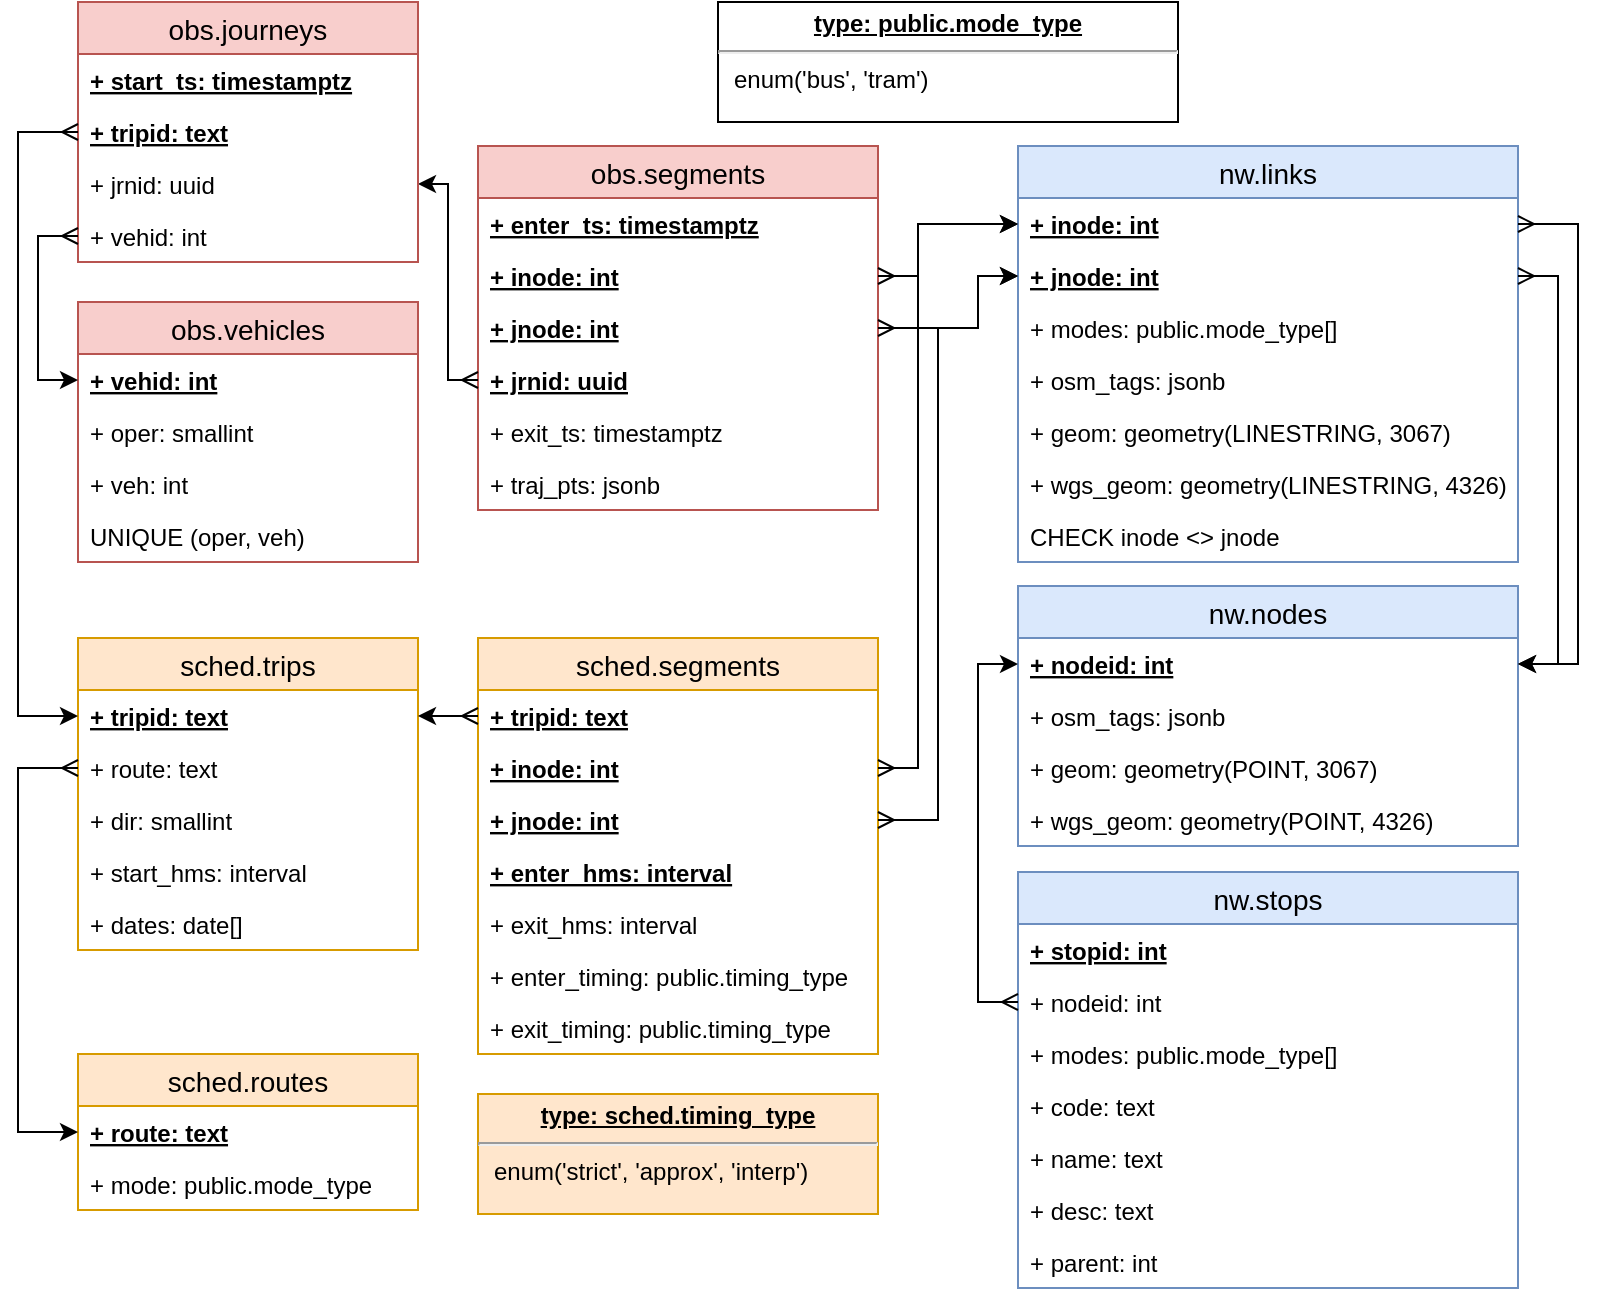 <mxfile version="12.4.2" type="device" pages="3"><diagram id="Lr9r8eCFQ1AZcoSbrr0U" name="production"><mxGraphModel dx="1422" dy="819" grid="1" gridSize="10" guides="1" tooltips="1" connect="1" arrows="1" fold="1" page="1" pageScale="1" pageWidth="850" pageHeight="1100" math="0" shadow="0"><root><mxCell id="0"/><mxCell id="1" parent="0"/><mxCell id="iLznBYePVcb4sOgwZ8jT-13" value="obs.segments" style="swimlane;fontStyle=0;childLayout=stackLayout;horizontal=1;startSize=26;fillColor=#f8cecc;horizontalStack=0;resizeParent=1;resizeParentMax=0;resizeLast=0;collapsible=1;marginBottom=0;swimlaneFillColor=#ffffff;align=center;fontSize=14;strokeColor=#b85450;" parent="1" vertex="1"><mxGeometry x="1000" y="294" width="200" height="182" as="geometry"><mxRectangle x="510" y="166" width="100" height="26" as="alternateBounds"/></mxGeometry></mxCell><mxCell id="iLznBYePVcb4sOgwZ8jT-15" value="+ enter_ts: timestamptz" style="text;strokeColor=none;fillColor=none;spacingLeft=4;spacingRight=4;overflow=hidden;rotatable=0;points=[[0,0.5],[1,0.5]];portConstraint=eastwest;fontSize=12;fontStyle=5" parent="iLznBYePVcb4sOgwZ8jT-13" vertex="1"><mxGeometry y="26" width="200" height="26" as="geometry"/></mxCell><mxCell id="iLznBYePVcb4sOgwZ8jT-19" value="+ inode: int" style="text;strokeColor=none;fillColor=none;spacingLeft=4;spacingRight=4;overflow=hidden;rotatable=0;points=[[0,0.5],[1,0.5]];portConstraint=eastwest;fontSize=12;fontStyle=5" parent="iLznBYePVcb4sOgwZ8jT-13" vertex="1"><mxGeometry y="52" width="200" height="26" as="geometry"/></mxCell><mxCell id="iLznBYePVcb4sOgwZ8jT-20" value="+ jnode: int" style="text;strokeColor=none;fillColor=none;spacingLeft=4;spacingRight=4;overflow=hidden;rotatable=0;points=[[0,0.5],[1,0.5]];portConstraint=eastwest;fontSize=12;fontStyle=5" parent="iLznBYePVcb4sOgwZ8jT-13" vertex="1"><mxGeometry y="78" width="200" height="26" as="geometry"/></mxCell><mxCell id="iLznBYePVcb4sOgwZ8jT-14" value="+ jrnid: uuid" style="text;strokeColor=none;fillColor=none;spacingLeft=4;spacingRight=4;overflow=hidden;rotatable=0;points=[[0,0.5],[1,0.5]];portConstraint=eastwest;fontSize=12;fontStyle=5" parent="iLznBYePVcb4sOgwZ8jT-13" vertex="1"><mxGeometry y="104" width="200" height="26" as="geometry"/></mxCell><mxCell id="iLznBYePVcb4sOgwZ8jT-21" value="+ exit_ts: timestamptz" style="text;strokeColor=none;fillColor=none;spacingLeft=4;spacingRight=4;overflow=hidden;rotatable=0;points=[[0,0.5],[1,0.5]];portConstraint=eastwest;fontSize=12;" parent="iLznBYePVcb4sOgwZ8jT-13" vertex="1"><mxGeometry y="130" width="200" height="26" as="geometry"/></mxCell><mxCell id="iLznBYePVcb4sOgwZ8jT-16" value="+ traj_pts: jsonb" style="text;strokeColor=none;fillColor=none;spacingLeft=4;spacingRight=4;overflow=hidden;rotatable=0;points=[[0,0.5],[1,0.5]];portConstraint=eastwest;fontSize=12;" parent="iLznBYePVcb4sOgwZ8jT-13" vertex="1"><mxGeometry y="156" width="200" height="26" as="geometry"/></mxCell><mxCell id="iLznBYePVcb4sOgwZ8jT-31" value="nw.links" style="swimlane;fontStyle=0;childLayout=stackLayout;horizontal=1;startSize=26;fillColor=#dae8fc;horizontalStack=0;resizeParent=1;resizeParentMax=0;resizeLast=0;collapsible=1;marginBottom=0;swimlaneFillColor=#ffffff;align=center;fontSize=14;strokeColor=#6c8ebf;" parent="1" vertex="1"><mxGeometry x="1270" y="294" width="250" height="208" as="geometry"><mxRectangle x="510" y="166" width="100" height="26" as="alternateBounds"/></mxGeometry></mxCell><mxCell id="iLznBYePVcb4sOgwZ8jT-32" value="+ inode: int" style="text;strokeColor=none;fillColor=none;spacingLeft=4;spacingRight=4;overflow=hidden;rotatable=0;points=[[0,0.5],[1,0.5]];portConstraint=eastwest;fontSize=12;fontStyle=5" parent="iLznBYePVcb4sOgwZ8jT-31" vertex="1"><mxGeometry y="26" width="250" height="26" as="geometry"/></mxCell><mxCell id="iLznBYePVcb4sOgwZ8jT-37" value="+ jnode: int" style="text;strokeColor=none;fillColor=none;spacingLeft=4;spacingRight=4;overflow=hidden;rotatable=0;points=[[0,0.5],[1,0.5]];portConstraint=eastwest;fontSize=12;fontStyle=5" parent="iLznBYePVcb4sOgwZ8jT-31" vertex="1"><mxGeometry y="52" width="250" height="26" as="geometry"/></mxCell><mxCell id="iLznBYePVcb4sOgwZ8jT-33" value="+ modes: public.mode_type[]" style="text;strokeColor=none;fillColor=none;spacingLeft=4;spacingRight=4;overflow=hidden;rotatable=0;points=[[0,0.5],[1,0.5]];portConstraint=eastwest;fontSize=12;" parent="iLznBYePVcb4sOgwZ8jT-31" vertex="1"><mxGeometry y="78" width="250" height="26" as="geometry"/></mxCell><mxCell id="hA_Wvg17P_zb_tnONLXA-1" value="+ osm_tags: jsonb" style="text;strokeColor=none;fillColor=none;spacingLeft=4;spacingRight=4;overflow=hidden;rotatable=0;points=[[0,0.5],[1,0.5]];portConstraint=eastwest;fontSize=12;" parent="iLznBYePVcb4sOgwZ8jT-31" vertex="1"><mxGeometry y="104" width="250" height="26" as="geometry"/></mxCell><mxCell id="iLznBYePVcb4sOgwZ8jT-34" value="+ geom: geometry(LINESTRING, 3067)" style="text;strokeColor=none;fillColor=none;spacingLeft=4;spacingRight=4;overflow=hidden;rotatable=0;points=[[0,0.5],[1,0.5]];portConstraint=eastwest;fontSize=12;" parent="iLznBYePVcb4sOgwZ8jT-31" vertex="1"><mxGeometry y="130" width="250" height="26" as="geometry"/></mxCell><mxCell id="M9EAN7rNcR8XH-zaPcUC-1" value="+ wgs_geom: geometry(LINESTRING, 4326)" style="text;strokeColor=none;fillColor=none;spacingLeft=4;spacingRight=4;overflow=hidden;rotatable=0;points=[[0,0.5],[1,0.5]];portConstraint=eastwest;fontSize=12;" vertex="1" parent="iLznBYePVcb4sOgwZ8jT-31"><mxGeometry y="156" width="250" height="26" as="geometry"/></mxCell><mxCell id="iLznBYePVcb4sOgwZ8jT-64" value="CHECK inode &lt;&gt; jnode" style="text;strokeColor=none;fillColor=none;spacingLeft=4;spacingRight=4;overflow=hidden;rotatable=0;points=[[0,0.5],[1,0.5]];portConstraint=eastwest;fontSize=12;" parent="iLznBYePVcb4sOgwZ8jT-31" vertex="1"><mxGeometry y="182" width="250" height="26" as="geometry"/></mxCell><mxCell id="iLznBYePVcb4sOgwZ8jT-46" value="&lt;p style=&quot;margin: 0px ; margin-top: 4px ; text-align: center ; text-decoration: underline&quot;&gt;&lt;b&gt;type: public.mode_type&lt;/b&gt;&lt;/p&gt;&lt;hr&gt;&lt;p style=&quot;margin: 0px ; margin-left: 8px&quot;&gt;enum(&lt;span class=&quot;pl-s&quot;&gt;&lt;span class=&quot;pl-pds&quot;&gt;'&lt;/span&gt;bus&lt;span class=&quot;pl-pds&quot;&gt;'&lt;/span&gt;&lt;/span&gt;, &lt;span class=&quot;pl-s&quot;&gt;&lt;span class=&quot;pl-pds&quot;&gt;'&lt;/span&gt;tram&lt;span class=&quot;pl-pds&quot;&gt;'&lt;/span&gt;&lt;/span&gt;)&lt;/p&gt;" style="verticalAlign=top;align=left;overflow=fill;fontSize=12;fontFamily=Helvetica;html=1;" parent="1" vertex="1"><mxGeometry x="1120" y="222" width="230" height="60" as="geometry"/></mxCell><mxCell id="iLznBYePVcb4sOgwZ8jT-53" value="nw.nodes" style="swimlane;fontStyle=0;childLayout=stackLayout;horizontal=1;startSize=26;fillColor=#dae8fc;horizontalStack=0;resizeParent=1;resizeParentMax=0;resizeLast=0;collapsible=1;marginBottom=0;swimlaneFillColor=#ffffff;align=center;fontSize=14;strokeColor=#6c8ebf;" parent="1" vertex="1"><mxGeometry x="1270" y="514" width="250" height="130" as="geometry"><mxRectangle x="510" y="166" width="100" height="26" as="alternateBounds"/></mxGeometry></mxCell><mxCell id="iLznBYePVcb4sOgwZ8jT-54" value="+ nodeid: int" style="text;strokeColor=none;fillColor=none;spacingLeft=4;spacingRight=4;overflow=hidden;rotatable=0;points=[[0,0.5],[1,0.5]];portConstraint=eastwest;fontSize=12;fontStyle=5" parent="iLznBYePVcb4sOgwZ8jT-53" vertex="1"><mxGeometry y="26" width="250" height="26" as="geometry"/></mxCell><mxCell id="hA_Wvg17P_zb_tnONLXA-2" value="+ osm_tags: jsonb" style="text;strokeColor=none;fillColor=none;spacingLeft=4;spacingRight=4;overflow=hidden;rotatable=0;points=[[0,0.5],[1,0.5]];portConstraint=eastwest;fontSize=12;" parent="iLznBYePVcb4sOgwZ8jT-53" vertex="1"><mxGeometry y="52" width="250" height="26" as="geometry"/></mxCell><mxCell id="iLznBYePVcb4sOgwZ8jT-57" value="+ geom: geometry(POINT, 3067)" style="text;strokeColor=none;fillColor=none;spacingLeft=4;spacingRight=4;overflow=hidden;rotatable=0;points=[[0,0.5],[1,0.5]];portConstraint=eastwest;fontSize=12;" parent="iLznBYePVcb4sOgwZ8jT-53" vertex="1"><mxGeometry y="78" width="250" height="26" as="geometry"/></mxCell><mxCell id="M9EAN7rNcR8XH-zaPcUC-2" value="+ wgs_geom: geometry(POINT, 4326)" style="text;strokeColor=none;fillColor=none;spacingLeft=4;spacingRight=4;overflow=hidden;rotatable=0;points=[[0,0.5],[1,0.5]];portConstraint=eastwest;fontSize=12;" vertex="1" parent="iLznBYePVcb4sOgwZ8jT-53"><mxGeometry y="104" width="250" height="26" as="geometry"/></mxCell><mxCell id="iLznBYePVcb4sOgwZ8jT-65" value="nw.stops" style="swimlane;fontStyle=0;childLayout=stackLayout;horizontal=1;startSize=26;fillColor=#dae8fc;horizontalStack=0;resizeParent=1;resizeParentMax=0;resizeLast=0;collapsible=1;marginBottom=0;swimlaneFillColor=#ffffff;align=center;fontSize=14;strokeColor=#6c8ebf;" parent="1" vertex="1"><mxGeometry x="1270" y="657" width="250" height="208" as="geometry"><mxRectangle x="510" y="166" width="100" height="26" as="alternateBounds"/></mxGeometry></mxCell><mxCell id="iLznBYePVcb4sOgwZ8jT-66" value="+ stopid: int" style="text;strokeColor=none;fillColor=none;spacingLeft=4;spacingRight=4;overflow=hidden;rotatable=0;points=[[0,0.5],[1,0.5]];portConstraint=eastwest;fontSize=12;fontStyle=5" parent="iLznBYePVcb4sOgwZ8jT-65" vertex="1"><mxGeometry y="26" width="250" height="26" as="geometry"/></mxCell><mxCell id="iLznBYePVcb4sOgwZ8jT-69" value="+ nodeid: int" style="text;strokeColor=none;fillColor=none;spacingLeft=4;spacingRight=4;overflow=hidden;rotatable=0;points=[[0,0.5],[1,0.5]];portConstraint=eastwest;fontSize=12;" parent="iLznBYePVcb4sOgwZ8jT-65" vertex="1"><mxGeometry y="52" width="250" height="26" as="geometry"/></mxCell><mxCell id="PLzjm48DwRPF2xar_FoJ-3" value="+ modes: public.mode_type[]" style="text;strokeColor=none;fillColor=none;spacingLeft=4;spacingRight=4;overflow=hidden;rotatable=0;points=[[0,0.5],[1,0.5]];portConstraint=eastwest;fontSize=12;" parent="iLznBYePVcb4sOgwZ8jT-65" vertex="1"><mxGeometry y="78" width="250" height="26" as="geometry"/></mxCell><mxCell id="iLznBYePVcb4sOgwZ8jT-70" value="+ code: text" style="text;strokeColor=none;fillColor=none;spacingLeft=4;spacingRight=4;overflow=hidden;rotatable=0;points=[[0,0.5],[1,0.5]];portConstraint=eastwest;fontSize=12;" parent="iLznBYePVcb4sOgwZ8jT-65" vertex="1"><mxGeometry y="104" width="250" height="26" as="geometry"/></mxCell><mxCell id="iLznBYePVcb4sOgwZ8jT-71" value="+ name: text" style="text;strokeColor=none;fillColor=none;spacingLeft=4;spacingRight=4;overflow=hidden;rotatable=0;points=[[0,0.5],[1,0.5]];portConstraint=eastwest;fontSize=12;" parent="iLznBYePVcb4sOgwZ8jT-65" vertex="1"><mxGeometry y="130" width="250" height="26" as="geometry"/></mxCell><mxCell id="iLznBYePVcb4sOgwZ8jT-72" value="+ desc: text" style="text;strokeColor=none;fillColor=none;spacingLeft=4;spacingRight=4;overflow=hidden;rotatable=0;points=[[0,0.5],[1,0.5]];portConstraint=eastwest;fontSize=12;" parent="iLznBYePVcb4sOgwZ8jT-65" vertex="1"><mxGeometry y="156" width="250" height="26" as="geometry"/></mxCell><mxCell id="iLznBYePVcb4sOgwZ8jT-73" value="+ parent: int" style="text;strokeColor=none;fillColor=none;spacingLeft=4;spacingRight=4;overflow=hidden;rotatable=0;points=[[0,0.5],[1,0.5]];portConstraint=eastwest;fontSize=12;" parent="iLznBYePVcb4sOgwZ8jT-65" vertex="1"><mxGeometry y="182" width="250" height="26" as="geometry"/></mxCell><mxCell id="iLznBYePVcb4sOgwZ8jT-79" value="sched.trips" style="swimlane;fontStyle=0;childLayout=stackLayout;horizontal=1;startSize=26;fillColor=#ffe6cc;horizontalStack=0;resizeParent=1;resizeParentMax=0;resizeLast=0;collapsible=1;marginBottom=0;swimlaneFillColor=#ffffff;align=center;fontSize=14;strokeColor=#d79b00;" parent="1" vertex="1"><mxGeometry x="800" y="540" width="170" height="156" as="geometry"><mxRectangle x="800" y="540" width="100" height="26" as="alternateBounds"/></mxGeometry></mxCell><mxCell id="iLznBYePVcb4sOgwZ8jT-80" value="+ tripid: text" style="text;strokeColor=none;fillColor=none;spacingLeft=4;spacingRight=4;overflow=hidden;rotatable=0;points=[[0,0.5],[1,0.5]];portConstraint=eastwest;fontSize=12;fontStyle=5" parent="iLznBYePVcb4sOgwZ8jT-79" vertex="1"><mxGeometry y="26" width="170" height="26" as="geometry"/></mxCell><mxCell id="iLznBYePVcb4sOgwZ8jT-81" value="+ route: text" style="text;strokeColor=none;fillColor=none;spacingLeft=4;spacingRight=4;overflow=hidden;rotatable=0;points=[[0,0.5],[1,0.5]];portConstraint=eastwest;fontSize=12;" parent="iLznBYePVcb4sOgwZ8jT-79" vertex="1"><mxGeometry y="52" width="170" height="26" as="geometry"/></mxCell><mxCell id="iLznBYePVcb4sOgwZ8jT-82" value="+ dir: smallint" style="text;strokeColor=none;fillColor=none;spacingLeft=4;spacingRight=4;overflow=hidden;rotatable=0;points=[[0,0.5],[1,0.5]];portConstraint=eastwest;fontSize=12;" parent="iLznBYePVcb4sOgwZ8jT-79" vertex="1"><mxGeometry y="78" width="170" height="26" as="geometry"/></mxCell><mxCell id="BWeZn_TkqfuuhkrfS0-_-18" value="+ start_hms: interval" style="text;strokeColor=none;fillColor=none;spacingLeft=4;spacingRight=4;overflow=hidden;rotatable=0;points=[[0,0.5],[1,0.5]];portConstraint=eastwest;fontSize=12;" parent="iLznBYePVcb4sOgwZ8jT-79" vertex="1"><mxGeometry y="104" width="170" height="26" as="geometry"/></mxCell><mxCell id="BWeZn_TkqfuuhkrfS0-_-16" value="+ dates: date[]" style="text;strokeColor=none;fillColor=none;spacingLeft=4;spacingRight=4;overflow=hidden;rotatable=0;points=[[0,0.5],[1,0.5]];portConstraint=eastwest;fontSize=12;" parent="iLznBYePVcb4sOgwZ8jT-79" vertex="1"><mxGeometry y="130" width="170" height="26" as="geometry"/></mxCell><mxCell id="iLznBYePVcb4sOgwZ8jT-91" value="sched.segments" style="swimlane;fontStyle=0;childLayout=stackLayout;horizontal=1;startSize=26;fillColor=#ffe6cc;horizontalStack=0;resizeParent=1;resizeParentMax=0;resizeLast=0;collapsible=1;marginBottom=0;swimlaneFillColor=#ffffff;align=center;fontSize=14;strokeColor=#d79b00;" parent="1" vertex="1"><mxGeometry x="1000" y="540" width="200" height="208" as="geometry"><mxRectangle x="510" y="166" width="100" height="26" as="alternateBounds"/></mxGeometry></mxCell><mxCell id="iLznBYePVcb4sOgwZ8jT-92" value="+ tripid: text" style="text;strokeColor=none;fillColor=none;spacingLeft=4;spacingRight=4;overflow=hidden;rotatable=0;points=[[0,0.5],[1,0.5]];portConstraint=eastwest;fontSize=12;fontStyle=5" parent="iLznBYePVcb4sOgwZ8jT-91" vertex="1"><mxGeometry y="26" width="200" height="26" as="geometry"/></mxCell><mxCell id="iLznBYePVcb4sOgwZ8jT-93" value="+ inode: int" style="text;strokeColor=none;fillColor=none;spacingLeft=4;spacingRight=4;overflow=hidden;rotatable=0;points=[[0,0.5],[1,0.5]];portConstraint=eastwest;fontSize=12;fontStyle=5" parent="iLznBYePVcb4sOgwZ8jT-91" vertex="1"><mxGeometry y="52" width="200" height="26" as="geometry"/></mxCell><mxCell id="iLznBYePVcb4sOgwZ8jT-94" value="+ jnode: int" style="text;strokeColor=none;fillColor=none;spacingLeft=4;spacingRight=4;overflow=hidden;rotatable=0;points=[[0,0.5],[1,0.5]];portConstraint=eastwest;fontSize=12;fontStyle=5" parent="iLznBYePVcb4sOgwZ8jT-91" vertex="1"><mxGeometry y="78" width="200" height="26" as="geometry"/></mxCell><mxCell id="iLznBYePVcb4sOgwZ8jT-96" value="+ enter_hms: interval" style="text;strokeColor=none;fillColor=none;spacingLeft=4;spacingRight=4;overflow=hidden;rotatable=0;points=[[0,0.5],[1,0.5]];portConstraint=eastwest;fontSize=12;fontStyle=5" parent="iLznBYePVcb4sOgwZ8jT-91" vertex="1"><mxGeometry y="104" width="200" height="26" as="geometry"/></mxCell><mxCell id="iLznBYePVcb4sOgwZ8jT-129" value="+ exit_hms: interval" style="text;strokeColor=none;fillColor=none;spacingLeft=4;spacingRight=4;overflow=hidden;rotatable=0;points=[[0,0.5],[1,0.5]];portConstraint=eastwest;fontSize=12;" parent="iLznBYePVcb4sOgwZ8jT-91" vertex="1"><mxGeometry y="130" width="200" height="26" as="geometry"/></mxCell><mxCell id="iLznBYePVcb4sOgwZ8jT-132" value="+ enter_timing: public.timing_type" style="text;strokeColor=none;fillColor=none;spacingLeft=4;spacingRight=4;overflow=hidden;rotatable=0;points=[[0,0.5],[1,0.5]];portConstraint=eastwest;fontSize=12;" parent="iLznBYePVcb4sOgwZ8jT-91" vertex="1"><mxGeometry y="156" width="200" height="26" as="geometry"/></mxCell><mxCell id="BWeZn_TkqfuuhkrfS0-_-5" value="+ exit_timing: public.timing_type" style="text;strokeColor=none;fillColor=none;spacingLeft=4;spacingRight=4;overflow=hidden;rotatable=0;points=[[0,0.5],[1,0.5]];portConstraint=eastwest;fontSize=12;" parent="iLznBYePVcb4sOgwZ8jT-91" vertex="1"><mxGeometry y="182" width="200" height="26" as="geometry"/></mxCell><mxCell id="iLznBYePVcb4sOgwZ8jT-100" value="sched.routes" style="swimlane;fontStyle=0;childLayout=stackLayout;horizontal=1;startSize=26;fillColor=#ffe6cc;horizontalStack=0;resizeParent=1;resizeParentMax=0;resizeLast=0;collapsible=1;marginBottom=0;swimlaneFillColor=#ffffff;align=center;fontSize=14;strokeColor=#d79b00;" parent="1" vertex="1"><mxGeometry x="800" y="748" width="170" height="78" as="geometry"><mxRectangle x="510" y="166" width="100" height="26" as="alternateBounds"/></mxGeometry></mxCell><mxCell id="iLznBYePVcb4sOgwZ8jT-101" value="+ route: text" style="text;strokeColor=none;fillColor=none;spacingLeft=4;spacingRight=4;overflow=hidden;rotatable=0;points=[[0,0.5],[1,0.5]];portConstraint=eastwest;fontSize=12;fontStyle=5" parent="iLznBYePVcb4sOgwZ8jT-100" vertex="1"><mxGeometry y="26" width="170" height="26" as="geometry"/></mxCell><mxCell id="iLznBYePVcb4sOgwZ8jT-103" value="+ mode: public.mode_type" style="text;strokeColor=none;fillColor=none;spacingLeft=4;spacingRight=4;overflow=hidden;rotatable=0;points=[[0,0.5],[1,0.5]];portConstraint=eastwest;fontSize=12;" parent="iLznBYePVcb4sOgwZ8jT-100" vertex="1"><mxGeometry y="52" width="170" height="26" as="geometry"/></mxCell><mxCell id="iLznBYePVcb4sOgwZ8jT-114" style="edgeStyle=elbowEdgeStyle;rounded=0;orthogonalLoop=1;jettySize=auto;html=1;exitX=0;exitY=0.5;exitDx=0;exitDy=0;startArrow=ERmany;startFill=0;entryX=1;entryY=0.5;entryDx=0;entryDy=0;" parent="1" source="iLznBYePVcb4sOgwZ8jT-14" target="iLznBYePVcb4sOgwZ8jT-122" edge="1"><mxGeometry relative="1" as="geometry"><mxPoint x="940" y="374" as="targetPoint"/></mxGeometry></mxCell><mxCell id="iLznBYePVcb4sOgwZ8jT-115" style="edgeStyle=elbowEdgeStyle;rounded=0;orthogonalLoop=1;jettySize=auto;html=1;exitX=1;exitY=0.5;exitDx=0;exitDy=0;entryX=0;entryY=0.5;entryDx=0;entryDy=0;startArrow=ERmany;startFill=0;" parent="1" source="iLznBYePVcb4sOgwZ8jT-19" target="iLznBYePVcb4sOgwZ8jT-32" edge="1"><mxGeometry relative="1" as="geometry"><Array as="points"><mxPoint x="1220" y="340"/></Array></mxGeometry></mxCell><mxCell id="iLznBYePVcb4sOgwZ8jT-116" style="edgeStyle=elbowEdgeStyle;rounded=0;orthogonalLoop=1;jettySize=auto;html=1;exitX=1;exitY=0.5;exitDx=0;exitDy=0;entryX=0;entryY=0.5;entryDx=0;entryDy=0;startArrow=ERmany;startFill=0;" parent="1" source="iLznBYePVcb4sOgwZ8jT-20" target="iLznBYePVcb4sOgwZ8jT-37" edge="1"><mxGeometry relative="1" as="geometry"><Array as="points"><mxPoint x="1250" y="370"/></Array></mxGeometry></mxCell><mxCell id="iLznBYePVcb4sOgwZ8jT-118" style="edgeStyle=elbowEdgeStyle;rounded=0;orthogonalLoop=1;jettySize=auto;html=1;exitX=1;exitY=0.5;exitDx=0;exitDy=0;entryX=1;entryY=0.5;entryDx=0;entryDy=0;startArrow=ERmany;startFill=0;" parent="1" source="iLznBYePVcb4sOgwZ8jT-32" target="iLznBYePVcb4sOgwZ8jT-54" edge="1"><mxGeometry relative="1" as="geometry"><Array as="points"><mxPoint x="1550" y="460"/><mxPoint x="1650" y="480"/></Array></mxGeometry></mxCell><mxCell id="iLznBYePVcb4sOgwZ8jT-119" style="edgeStyle=elbowEdgeStyle;rounded=0;orthogonalLoop=1;jettySize=auto;html=1;exitX=1;exitY=0.5;exitDx=0;exitDy=0;entryX=1;entryY=0.5;entryDx=0;entryDy=0;startArrow=ERmany;startFill=0;" parent="1" source="iLznBYePVcb4sOgwZ8jT-37" target="iLznBYePVcb4sOgwZ8jT-54" edge="1"><mxGeometry relative="1" as="geometry"><Array as="points"><mxPoint x="1540" y="434"/><mxPoint x="1520" y="434"/><mxPoint x="1480" y="464"/></Array></mxGeometry></mxCell><mxCell id="iLznBYePVcb4sOgwZ8jT-121" value="obs.journeys" style="swimlane;fontStyle=0;childLayout=stackLayout;horizontal=1;startSize=26;fillColor=#f8cecc;horizontalStack=0;resizeParent=1;resizeParentMax=0;resizeLast=0;collapsible=1;marginBottom=0;swimlaneFillColor=#ffffff;align=center;fontSize=14;strokeColor=#b85450;" parent="1" vertex="1"><mxGeometry x="800" y="222" width="170" height="130" as="geometry"><mxRectangle x="510" y="166" width="100" height="26" as="alternateBounds"/></mxGeometry></mxCell><mxCell id="BWeZn_TkqfuuhkrfS0-_-1" value="+ start_ts: timestamptz" style="text;strokeColor=none;fillColor=none;spacingLeft=4;spacingRight=4;overflow=hidden;rotatable=0;points=[[0,0.5],[1,0.5]];portConstraint=eastwest;fontSize=12;fontStyle=5" parent="iLznBYePVcb4sOgwZ8jT-121" vertex="1"><mxGeometry y="26" width="170" height="26" as="geometry"/></mxCell><mxCell id="iLznBYePVcb4sOgwZ8jT-123" value="+ tripid: text" style="text;strokeColor=none;fillColor=none;spacingLeft=4;spacingRight=4;overflow=hidden;rotatable=0;points=[[0,0.5],[1,0.5]];portConstraint=eastwest;fontSize=12;fontStyle=5" parent="iLznBYePVcb4sOgwZ8jT-121" vertex="1"><mxGeometry y="52" width="170" height="26" as="geometry"/></mxCell><mxCell id="iLznBYePVcb4sOgwZ8jT-122" value="+ jrnid: uuid" style="text;strokeColor=none;fillColor=none;spacingLeft=4;spacingRight=4;overflow=hidden;rotatable=0;points=[[0,0.5],[1,0.5]];portConstraint=eastwest;fontSize=12;fontStyle=0" parent="iLznBYePVcb4sOgwZ8jT-121" vertex="1"><mxGeometry y="78" width="170" height="26" as="geometry"/></mxCell><mxCell id="BWeZn_TkqfuuhkrfS0-_-8" value="+ vehid: int" style="text;strokeColor=none;fillColor=none;spacingLeft=4;spacingRight=4;overflow=hidden;rotatable=0;points=[[0,0.5],[1,0.5]];portConstraint=eastwest;fontSize=12;" parent="iLznBYePVcb4sOgwZ8jT-121" vertex="1"><mxGeometry y="104" width="170" height="26" as="geometry"/></mxCell><mxCell id="iLznBYePVcb4sOgwZ8jT-126" style="edgeStyle=elbowEdgeStyle;rounded=0;orthogonalLoop=1;jettySize=auto;html=1;exitX=0;exitY=0.5;exitDx=0;exitDy=0;entryX=0;entryY=0.5;entryDx=0;entryDy=0;startArrow=ERmany;startFill=0;" parent="1" source="iLznBYePVcb4sOgwZ8jT-123" target="iLznBYePVcb4sOgwZ8jT-80" edge="1"><mxGeometry relative="1" as="geometry"><Array as="points"><mxPoint x="770" y="440"/></Array></mxGeometry></mxCell><mxCell id="iLznBYePVcb4sOgwZ8jT-133" value="&lt;p style=&quot;margin: 0px ; margin-top: 4px ; text-align: center ; text-decoration: underline&quot;&gt;&lt;b&gt;type: sched.timing_type&lt;/b&gt;&lt;/p&gt;&lt;hr&gt;&lt;p style=&quot;margin: 0px ; margin-left: 8px&quot;&gt;enum('strict', 'approx', 'interp')&lt;/p&gt;" style="verticalAlign=top;align=left;overflow=fill;fontSize=12;fontFamily=Helvetica;html=1;fillColor=#ffe6cc;strokeColor=#d79b00;" parent="1" vertex="1"><mxGeometry x="1000" y="768" width="200" height="60" as="geometry"/></mxCell><mxCell id="iLznBYePVcb4sOgwZ8jT-134" style="edgeStyle=elbowEdgeStyle;rounded=0;orthogonalLoop=1;jettySize=auto;html=1;exitX=0;exitY=0.5;exitDx=0;exitDy=0;entryX=1;entryY=0.5;entryDx=0;entryDy=0;startArrow=ERmany;startFill=0;" parent="1" source="iLznBYePVcb4sOgwZ8jT-92" target="iLznBYePVcb4sOgwZ8jT-80" edge="1"><mxGeometry relative="1" as="geometry"/></mxCell><mxCell id="iLznBYePVcb4sOgwZ8jT-136" style="edgeStyle=elbowEdgeStyle;rounded=0;orthogonalLoop=1;jettySize=auto;html=1;exitX=0;exitY=0.5;exitDx=0;exitDy=0;entryX=0;entryY=0.5;entryDx=0;entryDy=0;startArrow=ERmany;startFill=0;" parent="1" source="iLznBYePVcb4sOgwZ8jT-81" target="iLznBYePVcb4sOgwZ8jT-101" edge="1"><mxGeometry relative="1" as="geometry"><Array as="points"><mxPoint x="770" y="670"/></Array></mxGeometry></mxCell><mxCell id="BWeZn_TkqfuuhkrfS0-_-3" style="edgeStyle=orthogonalEdgeStyle;rounded=0;orthogonalLoop=1;jettySize=auto;html=1;exitX=1;exitY=0.5;exitDx=0;exitDy=0;entryX=0;entryY=0.5;entryDx=0;entryDy=0;startArrow=ERmany;startFill=0;" parent="1" source="iLznBYePVcb4sOgwZ8jT-93" target="iLznBYePVcb4sOgwZ8jT-32" edge="1"><mxGeometry relative="1" as="geometry"><Array as="points"><mxPoint x="1220" y="605"/><mxPoint x="1220" y="333"/></Array></mxGeometry></mxCell><mxCell id="BWeZn_TkqfuuhkrfS0-_-4" style="edgeStyle=orthogonalEdgeStyle;rounded=0;orthogonalLoop=1;jettySize=auto;html=1;exitX=1;exitY=0.5;exitDx=0;exitDy=0;entryX=0;entryY=0.5;entryDx=0;entryDy=0;startArrow=ERmany;startFill=0;" parent="1" source="iLznBYePVcb4sOgwZ8jT-94" target="iLznBYePVcb4sOgwZ8jT-37" edge="1"><mxGeometry relative="1" as="geometry"><Array as="points"><mxPoint x="1230" y="631"/><mxPoint x="1230" y="385"/><mxPoint x="1250" y="385"/><mxPoint x="1250" y="359"/></Array></mxGeometry></mxCell><mxCell id="BWeZn_TkqfuuhkrfS0-_-9" value="obs.vehicles" style="swimlane;fontStyle=0;childLayout=stackLayout;horizontal=1;startSize=26;fillColor=#f8cecc;horizontalStack=0;resizeParent=1;resizeParentMax=0;resizeLast=0;collapsible=1;marginBottom=0;swimlaneFillColor=#ffffff;align=center;fontSize=14;strokeColor=#b85450;" parent="1" vertex="1"><mxGeometry x="800" y="372" width="170" height="130" as="geometry"><mxRectangle x="510" y="166" width="100" height="26" as="alternateBounds"/></mxGeometry></mxCell><mxCell id="BWeZn_TkqfuuhkrfS0-_-10" value="+ vehid: int" style="text;strokeColor=none;fillColor=none;spacingLeft=4;spacingRight=4;overflow=hidden;rotatable=0;points=[[0,0.5],[1,0.5]];portConstraint=eastwest;fontSize=12;fontStyle=5" parent="BWeZn_TkqfuuhkrfS0-_-9" vertex="1"><mxGeometry y="26" width="170" height="26" as="geometry"/></mxCell><mxCell id="BWeZn_TkqfuuhkrfS0-_-11" value="+ oper: smallint" style="text;strokeColor=none;fillColor=none;spacingLeft=4;spacingRight=4;overflow=hidden;rotatable=0;points=[[0,0.5],[1,0.5]];portConstraint=eastwest;fontSize=12;fontStyle=0" parent="BWeZn_TkqfuuhkrfS0-_-9" vertex="1"><mxGeometry y="52" width="170" height="26" as="geometry"/></mxCell><mxCell id="BWeZn_TkqfuuhkrfS0-_-12" value="+ veh: int" style="text;strokeColor=none;fillColor=none;spacingLeft=4;spacingRight=4;overflow=hidden;rotatable=0;points=[[0,0.5],[1,0.5]];portConstraint=eastwest;fontSize=12;fontStyle=0" parent="BWeZn_TkqfuuhkrfS0-_-9" vertex="1"><mxGeometry y="78" width="170" height="26" as="geometry"/></mxCell><mxCell id="BWeZn_TkqfuuhkrfS0-_-13" value="UNIQUE (oper, veh)" style="text;strokeColor=none;fillColor=none;spacingLeft=4;spacingRight=4;overflow=hidden;rotatable=0;points=[[0,0.5],[1,0.5]];portConstraint=eastwest;fontSize=12;fontStyle=0" parent="BWeZn_TkqfuuhkrfS0-_-9" vertex="1"><mxGeometry y="104" width="170" height="26" as="geometry"/></mxCell><mxCell id="BWeZn_TkqfuuhkrfS0-_-15" style="edgeStyle=elbowEdgeStyle;rounded=0;orthogonalLoop=1;jettySize=auto;html=1;exitX=0;exitY=0.5;exitDx=0;exitDy=0;entryX=0;entryY=0.5;entryDx=0;entryDy=0;startArrow=ERmany;startFill=0;" parent="1" source="iLznBYePVcb4sOgwZ8jT-69" target="iLznBYePVcb4sOgwZ8jT-54" edge="1"><mxGeometry relative="1" as="geometry"><Array as="points"><mxPoint x="1250" y="630"/></Array></mxGeometry></mxCell><mxCell id="BWeZn_TkqfuuhkrfS0-_-17" style="edgeStyle=orthogonalEdgeStyle;rounded=0;orthogonalLoop=1;jettySize=auto;html=1;exitX=0;exitY=0.5;exitDx=0;exitDy=0;entryX=0;entryY=0.5;entryDx=0;entryDy=0;startArrow=ERmany;startFill=0;" parent="1" source="BWeZn_TkqfuuhkrfS0-_-8" target="BWeZn_TkqfuuhkrfS0-_-10" edge="1"><mxGeometry relative="1" as="geometry"/></mxCell></root></mxGraphModel></diagram><diagram id="150WdAUhBE7WY4skNou6" name="stage_hfp"><mxGraphModel dx="1422" dy="819" grid="1" gridSize="10" guides="1" tooltips="1" connect="1" arrows="1" fold="1" page="1" pageScale="1" pageWidth="850" pageHeight="1100" math="0" shadow="0"><root><mxCell id="zO6YW8OlrNslbtw26UjF-0"/><mxCell id="zO6YW8OlrNslbtw26UjF-1" parent="zO6YW8OlrNslbtw26UjF-0"/><mxCell id="dS7QQF4En3cxVbjLyOjd-0" value="stage_hfp.calendar_dates" style="swimlane;fontStyle=0;childLayout=stackLayout;horizontal=1;startSize=26;horizontalStack=0;resizeParent=1;resizeParentMax=0;resizeLast=0;collapsible=1;marginBottom=0;swimlaneFillColor=#ffffff;align=center;fontSize=14;" vertex="1" parent="zO6YW8OlrNslbtw26UjF-1"><mxGeometry x="50" y="720" width="200" height="130" as="geometry"><mxRectangle x="800" y="540" width="100" height="26" as="alternateBounds"/></mxGeometry></mxCell><mxCell id="dS7QQF4En3cxVbjLyOjd-1" value="+ service_id: text" style="text;spacingLeft=4;spacingRight=4;overflow=hidden;rotatable=0;points=[[0,0.5],[1,0.5]];portConstraint=eastwest;fontSize=12;fontStyle=5" vertex="1" parent="dS7QQF4En3cxVbjLyOjd-0"><mxGeometry y="26" width="200" height="26" as="geometry"/></mxCell><mxCell id="dS7QQF4En3cxVbjLyOjd-2" value="+ date: date" style="text;spacingLeft=4;spacingRight=4;overflow=hidden;rotatable=0;points=[[0,0.5],[1,0.5]];portConstraint=eastwest;fontSize=12;" vertex="1" parent="dS7QQF4En3cxVbjLyOjd-0"><mxGeometry y="52" width="200" height="26" as="geometry"/></mxCell><mxCell id="dS7QQF4En3cxVbjLyOjd-3" value="+ exception_type: smallint" style="text;spacingLeft=4;spacingRight=4;overflow=hidden;rotatable=0;points=[[0,0.5],[1,0.5]];portConstraint=eastwest;fontSize=12;" vertex="1" parent="dS7QQF4En3cxVbjLyOjd-0"><mxGeometry y="78" width="200" height="26" as="geometry"/></mxCell><mxCell id="dS7QQF4En3cxVbjLyOjd-18" value="CHECK (exception_type IN (1, 2) )" style="text;spacingLeft=4;spacingRight=4;overflow=hidden;rotatable=0;points=[[0,0.5],[1,0.5]];portConstraint=eastwest;fontSize=12;" vertex="1" parent="dS7QQF4En3cxVbjLyOjd-0"><mxGeometry y="104" width="200" height="26" as="geometry"/></mxCell><mxCell id="dS7QQF4En3cxVbjLyOjd-6" value="stage_hfp.calendar" style="swimlane;fontStyle=0;childLayout=stackLayout;horizontal=1;startSize=26;horizontalStack=0;resizeParent=1;resizeParentMax=0;resizeLast=0;collapsible=1;marginBottom=0;swimlaneFillColor=#ffffff;align=center;fontSize=14;" vertex="1" parent="zO6YW8OlrNslbtw26UjF-1"><mxGeometry x="290" y="720" width="200" height="286" as="geometry"><mxRectangle x="800" y="540" width="100" height="26" as="alternateBounds"/></mxGeometry></mxCell><mxCell id="dS7QQF4En3cxVbjLyOjd-7" value="+ service_id: text" style="text;spacingLeft=4;spacingRight=4;overflow=hidden;rotatable=0;points=[[0,0.5],[1,0.5]];portConstraint=eastwest;fontSize=12;fontStyle=5" vertex="1" parent="dS7QQF4En3cxVbjLyOjd-6"><mxGeometry y="26" width="200" height="26" as="geometry"/></mxCell><mxCell id="dS7QQF4En3cxVbjLyOjd-8" value="+ monday: boolean" style="text;spacingLeft=4;spacingRight=4;overflow=hidden;rotatable=0;points=[[0,0.5],[1,0.5]];portConstraint=eastwest;fontSize=12;" vertex="1" parent="dS7QQF4En3cxVbjLyOjd-6"><mxGeometry y="52" width="200" height="26" as="geometry"/></mxCell><mxCell id="dS7QQF4En3cxVbjLyOjd-10" value="+ tuesday: boolean" style="text;spacingLeft=4;spacingRight=4;overflow=hidden;rotatable=0;points=[[0,0.5],[1,0.5]];portConstraint=eastwest;fontSize=12;" vertex="1" parent="dS7QQF4En3cxVbjLyOjd-6"><mxGeometry y="78" width="200" height="26" as="geometry"/></mxCell><mxCell id="dS7QQF4En3cxVbjLyOjd-11" value="+ wednesday: boolean" style="text;spacingLeft=4;spacingRight=4;overflow=hidden;rotatable=0;points=[[0,0.5],[1,0.5]];portConstraint=eastwest;fontSize=12;" vertex="1" parent="dS7QQF4En3cxVbjLyOjd-6"><mxGeometry y="104" width="200" height="26" as="geometry"/></mxCell><mxCell id="dS7QQF4En3cxVbjLyOjd-12" value="+ thursday: boolean" style="text;spacingLeft=4;spacingRight=4;overflow=hidden;rotatable=0;points=[[0,0.5],[1,0.5]];portConstraint=eastwest;fontSize=12;" vertex="1" parent="dS7QQF4En3cxVbjLyOjd-6"><mxGeometry y="130" width="200" height="26" as="geometry"/></mxCell><mxCell id="dS7QQF4En3cxVbjLyOjd-13" value="+ friday: boolean" style="text;spacingLeft=4;spacingRight=4;overflow=hidden;rotatable=0;points=[[0,0.5],[1,0.5]];portConstraint=eastwest;fontSize=12;" vertex="1" parent="dS7QQF4En3cxVbjLyOjd-6"><mxGeometry y="156" width="200" height="26" as="geometry"/></mxCell><mxCell id="dS7QQF4En3cxVbjLyOjd-14" value="+ saturday: boolean" style="text;spacingLeft=4;spacingRight=4;overflow=hidden;rotatable=0;points=[[0,0.5],[1,0.5]];portConstraint=eastwest;fontSize=12;" vertex="1" parent="dS7QQF4En3cxVbjLyOjd-6"><mxGeometry y="182" width="200" height="26" as="geometry"/></mxCell><mxCell id="dS7QQF4En3cxVbjLyOjd-15" value="+ sunday: boolean" style="text;spacingLeft=4;spacingRight=4;overflow=hidden;rotatable=0;points=[[0,0.5],[1,0.5]];portConstraint=eastwest;fontSize=12;" vertex="1" parent="dS7QQF4En3cxVbjLyOjd-6"><mxGeometry y="208" width="200" height="26" as="geometry"/></mxCell><mxCell id="dS7QQF4En3cxVbjLyOjd-16" value="+ start_date: date" style="text;spacingLeft=4;spacingRight=4;overflow=hidden;rotatable=0;points=[[0,0.5],[1,0.5]];portConstraint=eastwest;fontSize=12;" vertex="1" parent="dS7QQF4En3cxVbjLyOjd-6"><mxGeometry y="234" width="200" height="26" as="geometry"/></mxCell><mxCell id="dS7QQF4En3cxVbjLyOjd-17" value="+ end_date: date" style="text;spacingLeft=4;spacingRight=4;overflow=hidden;rotatable=0;points=[[0,0.5],[1,0.5]];portConstraint=eastwest;fontSize=12;" vertex="1" parent="dS7QQF4En3cxVbjLyOjd-6"><mxGeometry y="260" width="200" height="26" as="geometry"/></mxCell><mxCell id="Pcw-mTyG3_oaIeutsWvr-5" value="stage_hfp.routes" style="swimlane;fontStyle=0;childLayout=stackLayout;horizontal=1;startSize=26;horizontalStack=0;resizeParent=1;resizeParentMax=0;resizeLast=0;collapsible=1;marginBottom=0;swimlaneFillColor=#ffffff;align=center;fontSize=14;" vertex="1" parent="zO6YW8OlrNslbtw26UjF-1"><mxGeometry x="290" y="460" width="200" height="246" as="geometry"><mxRectangle x="800" y="540" width="100" height="26" as="alternateBounds"/></mxGeometry></mxCell><mxCell id="Pcw-mTyG3_oaIeutsWvr-6" value="+ route_id: text" style="text;spacingLeft=4;spacingRight=4;overflow=hidden;rotatable=0;points=[[0,0.5],[1,0.5]];portConstraint=eastwest;fontSize=12;fontStyle=5" vertex="1" parent="Pcw-mTyG3_oaIeutsWvr-5"><mxGeometry y="26" width="200" height="26" as="geometry"/></mxCell><mxCell id="Pcw-mTyG3_oaIeutsWvr-7" value="+ agency_id: text" style="text;spacingLeft=4;spacingRight=4;overflow=hidden;rotatable=0;points=[[0,0.5],[1,0.5]];portConstraint=eastwest;fontSize=12;fontStyle=2" vertex="1" parent="Pcw-mTyG3_oaIeutsWvr-5"><mxGeometry y="52" width="200" height="26" as="geometry"/></mxCell><mxCell id="Pcw-mTyG3_oaIeutsWvr-8" value="+ route_short_name: text" style="text;spacingLeft=4;spacingRight=4;overflow=hidden;rotatable=0;points=[[0,0.5],[1,0.5]];portConstraint=eastwest;fontSize=12;fontStyle=2" vertex="1" parent="Pcw-mTyG3_oaIeutsWvr-5"><mxGeometry y="78" width="200" height="26" as="geometry"/></mxCell><mxCell id="Pcw-mTyG3_oaIeutsWvr-10" value="+ route_short_name: text" style="text;spacingLeft=4;spacingRight=4;overflow=hidden;rotatable=0;points=[[0,0.5],[1,0.5]];portConstraint=eastwest;fontSize=12;fontStyle=2" vertex="1" parent="Pcw-mTyG3_oaIeutsWvr-5"><mxGeometry y="104" width="200" height="26" as="geometry"/></mxCell><mxCell id="Pcw-mTyG3_oaIeutsWvr-11" value="+ route_desc: text" style="text;spacingLeft=4;spacingRight=4;overflow=hidden;rotatable=0;points=[[0,0.5],[1,0.5]];portConstraint=eastwest;fontSize=12;fontStyle=2" vertex="1" parent="Pcw-mTyG3_oaIeutsWvr-5"><mxGeometry y="130" width="200" height="26" as="geometry"/></mxCell><mxCell id="Pcw-mTyG3_oaIeutsWvr-12" value="+ route_type: smallint" style="text;spacingLeft=4;spacingRight=4;overflow=hidden;rotatable=0;points=[[0,0.5],[1,0.5]];portConstraint=eastwest;fontSize=12;" vertex="1" parent="Pcw-mTyG3_oaIeutsWvr-5"><mxGeometry y="156" width="200" height="26" as="geometry"/></mxCell><mxCell id="Pcw-mTyG3_oaIeutsWvr-14" value="+ route_url: text" style="text;spacingLeft=4;spacingRight=4;overflow=hidden;rotatable=0;points=[[0,0.5],[1,0.5]];portConstraint=eastwest;fontSize=12;fontStyle=2" vertex="1" parent="Pcw-mTyG3_oaIeutsWvr-5"><mxGeometry y="182" width="200" height="26" as="geometry"/></mxCell><mxCell id="Pcw-mTyG3_oaIeutsWvr-13" value="CHECK (route_type IN (&#10;0, 1, 2, 3, 4, 5, 6, 7, 11, 12) )" style="text;spacingLeft=4;spacingRight=4;overflow=hidden;rotatable=0;points=[[0,0.5],[1,0.5]];portConstraint=eastwest;fontSize=12;" vertex="1" parent="Pcw-mTyG3_oaIeutsWvr-5"><mxGeometry y="208" width="200" height="38" as="geometry"/></mxCell><mxCell id="Pcw-mTyG3_oaIeutsWvr-15" value="stage_hfp.trips" style="swimlane;fontStyle=0;childLayout=stackLayout;horizontal=1;startSize=26;horizontalStack=0;resizeParent=1;resizeParentMax=0;resizeLast=0;collapsible=1;marginBottom=0;swimlaneFillColor=#ffffff;align=center;fontSize=14;" vertex="1" parent="zO6YW8OlrNslbtw26UjF-1"><mxGeometry x="540" y="460" width="200" height="286" as="geometry"><mxRectangle x="800" y="540" width="100" height="26" as="alternateBounds"/></mxGeometry></mxCell><mxCell id="Pcw-mTyG3_oaIeutsWvr-16" value="+ route_id: text" style="text;spacingLeft=4;spacingRight=4;overflow=hidden;rotatable=0;points=[[0,0.5],[1,0.5]];portConstraint=eastwest;fontSize=12;fontStyle=0" vertex="1" parent="Pcw-mTyG3_oaIeutsWvr-15"><mxGeometry y="26" width="200" height="26" as="geometry"/></mxCell><mxCell id="Pcw-mTyG3_oaIeutsWvr-17" value="+ service_id: text" style="text;spacingLeft=4;spacingRight=4;overflow=hidden;rotatable=0;points=[[0,0.5],[1,0.5]];portConstraint=eastwest;fontSize=12;" vertex="1" parent="Pcw-mTyG3_oaIeutsWvr-15"><mxGeometry y="52" width="200" height="26" as="geometry"/></mxCell><mxCell id="Pcw-mTyG3_oaIeutsWvr-18" value="+ trip_id: text" style="text;spacingLeft=4;spacingRight=4;overflow=hidden;rotatable=0;points=[[0,0.5],[1,0.5]];portConstraint=eastwest;fontSize=12;fontStyle=5" vertex="1" parent="Pcw-mTyG3_oaIeutsWvr-15"><mxGeometry y="78" width="200" height="26" as="geometry"/></mxCell><mxCell id="Pcw-mTyG3_oaIeutsWvr-22" value="+ trip_headsign: text" style="text;spacingLeft=4;spacingRight=4;overflow=hidden;rotatable=0;points=[[0,0.5],[1,0.5]];portConstraint=eastwest;fontSize=12;" vertex="1" parent="Pcw-mTyG3_oaIeutsWvr-15"><mxGeometry y="104" width="200" height="26" as="geometry"/></mxCell><mxCell id="Pcw-mTyG3_oaIeutsWvr-24" value="+ direction_id: smallint" style="text;spacingLeft=4;spacingRight=4;overflow=hidden;rotatable=0;points=[[0,0.5],[1,0.5]];portConstraint=eastwest;fontSize=12;" vertex="1" parent="Pcw-mTyG3_oaIeutsWvr-15"><mxGeometry y="130" width="200" height="26" as="geometry"/></mxCell><mxCell id="Pcw-mTyG3_oaIeutsWvr-25" value="+ shape_id: text" style="text;spacingLeft=4;spacingRight=4;overflow=hidden;rotatable=0;points=[[0,0.5],[1,0.5]];portConstraint=eastwest;fontSize=12;" vertex="1" parent="Pcw-mTyG3_oaIeutsWvr-15"><mxGeometry y="156" width="200" height="26" as="geometry"/></mxCell><mxCell id="Pcw-mTyG3_oaIeutsWvr-26" value="+ wheelchair_accessible: smallint" style="text;spacingLeft=4;spacingRight=4;overflow=hidden;rotatable=0;points=[[0,0.5],[1,0.5]];portConstraint=eastwest;fontSize=12;fontStyle=2" vertex="1" parent="Pcw-mTyG3_oaIeutsWvr-15"><mxGeometry y="182" width="200" height="26" as="geometry"/></mxCell><mxCell id="Pcw-mTyG3_oaIeutsWvr-27" value="+ bikes_allowed: smallint" style="text;spacingLeft=4;spacingRight=4;overflow=hidden;rotatable=0;points=[[0,0.5],[1,0.5]];portConstraint=eastwest;fontSize=12;fontStyle=2" vertex="1" parent="Pcw-mTyG3_oaIeutsWvr-15"><mxGeometry y="208" width="200" height="26" as="geometry"/></mxCell><mxCell id="Pcw-mTyG3_oaIeutsWvr-28" value="+ max_delay: smallint" style="text;spacingLeft=4;spacingRight=4;overflow=hidden;rotatable=0;points=[[0,0.5],[1,0.5]];portConstraint=eastwest;fontSize=12;fontStyle=2;" vertex="1" parent="Pcw-mTyG3_oaIeutsWvr-15"><mxGeometry y="234" width="200" height="26" as="geometry"/></mxCell><mxCell id="Pcw-mTyG3_oaIeutsWvr-34" value="CHECK (direction_id IN (0, 1) )" style="text;spacingLeft=4;spacingRight=4;overflow=hidden;rotatable=0;points=[[0,0.5],[1,0.5]];portConstraint=eastwest;fontSize=12;" vertex="1" parent="Pcw-mTyG3_oaIeutsWvr-15"><mxGeometry y="260" width="200" height="26" as="geometry"/></mxCell><mxCell id="Pcw-mTyG3_oaIeutsWvr-29" value="stage_hfp.stop_times" style="swimlane;fontStyle=0;childLayout=stackLayout;horizontal=1;startSize=26;horizontalStack=0;resizeParent=1;resizeParentMax=0;resizeLast=0;collapsible=1;marginBottom=0;swimlaneFillColor=#ffffff;align=center;fontSize=14;" vertex="1" parent="zO6YW8OlrNslbtw26UjF-1"><mxGeometry x="780" y="460" width="200" height="286" as="geometry"><mxRectangle x="800" y="540" width="100" height="26" as="alternateBounds"/></mxGeometry></mxCell><mxCell id="Pcw-mTyG3_oaIeutsWvr-30" value="+ trip_id: text" style="text;spacingLeft=4;spacingRight=4;overflow=hidden;rotatable=0;points=[[0,0.5],[1,0.5]];portConstraint=eastwest;fontSize=12;fontStyle=5" vertex="1" parent="Pcw-mTyG3_oaIeutsWvr-29"><mxGeometry y="26" width="200" height="26" as="geometry"/></mxCell><mxCell id="Pcw-mTyG3_oaIeutsWvr-31" value="+ arrival_time: interval" style="text;spacingLeft=4;spacingRight=4;overflow=hidden;rotatable=0;points=[[0,0.5],[1,0.5]];portConstraint=eastwest;fontSize=12;" vertex="1" parent="Pcw-mTyG3_oaIeutsWvr-29"><mxGeometry y="52" width="200" height="26" as="geometry"/></mxCell><mxCell id="Pcw-mTyG3_oaIeutsWvr-32" value="+ departure_time: interval" style="text;spacingLeft=4;spacingRight=4;overflow=hidden;rotatable=0;points=[[0,0.5],[1,0.5]];portConstraint=eastwest;fontSize=12;" vertex="1" parent="Pcw-mTyG3_oaIeutsWvr-29"><mxGeometry y="78" width="200" height="26" as="geometry"/></mxCell><mxCell id="Pcw-mTyG3_oaIeutsWvr-36" value="+ stop_id: int" style="text;spacingLeft=4;spacingRight=4;overflow=hidden;rotatable=0;points=[[0,0.5],[1,0.5]];portConstraint=eastwest;fontSize=12;" vertex="1" parent="Pcw-mTyG3_oaIeutsWvr-29"><mxGeometry y="104" width="200" height="26" as="geometry"/></mxCell><mxCell id="Pcw-mTyG3_oaIeutsWvr-37" value="+ stop_sequence: smallint" style="text;spacingLeft=4;spacingRight=4;overflow=hidden;rotatable=0;points=[[0,0.5],[1,0.5]];portConstraint=eastwest;fontSize=12;fontStyle=5" vertex="1" parent="Pcw-mTyG3_oaIeutsWvr-29"><mxGeometry y="130" width="200" height="26" as="geometry"/></mxCell><mxCell id="Pcw-mTyG3_oaIeutsWvr-38" value="+ stop_headsign: text" style="text;spacingLeft=4;spacingRight=4;overflow=hidden;rotatable=0;points=[[0,0.5],[1,0.5]];portConstraint=eastwest;fontSize=12;fontStyle=2" vertex="1" parent="Pcw-mTyG3_oaIeutsWvr-29"><mxGeometry y="156" width="200" height="26" as="geometry"/></mxCell><mxCell id="Pcw-mTyG3_oaIeutsWvr-39" value="+ pickup_type: smallint" style="text;spacingLeft=4;spacingRight=4;overflow=hidden;rotatable=0;points=[[0,0.5],[1,0.5]];portConstraint=eastwest;fontSize=12;fontStyle=2" vertex="1" parent="Pcw-mTyG3_oaIeutsWvr-29"><mxGeometry y="182" width="200" height="26" as="geometry"/></mxCell><mxCell id="Pcw-mTyG3_oaIeutsWvr-40" value="+ drop_off_type: smallint" style="text;spacingLeft=4;spacingRight=4;overflow=hidden;rotatable=0;points=[[0,0.5],[1,0.5]];portConstraint=eastwest;fontSize=12;fontStyle=2" vertex="1" parent="Pcw-mTyG3_oaIeutsWvr-29"><mxGeometry y="208" width="200" height="26" as="geometry"/></mxCell><mxCell id="Pcw-mTyG3_oaIeutsWvr-41" value="+ shape_dist_traveled: real" style="text;spacingLeft=4;spacingRight=4;overflow=hidden;rotatable=0;points=[[0,0.5],[1,0.5]];portConstraint=eastwest;fontSize=12;fontStyle=2" vertex="1" parent="Pcw-mTyG3_oaIeutsWvr-29"><mxGeometry y="234" width="200" height="26" as="geometry"/></mxCell><mxCell id="Pcw-mTyG3_oaIeutsWvr-42" value="+ timepoint: boolean" style="text;spacingLeft=4;spacingRight=4;overflow=hidden;rotatable=0;points=[[0,0.5],[1,0.5]];portConstraint=eastwest;fontSize=12;fontStyle=0" vertex="1" parent="Pcw-mTyG3_oaIeutsWvr-29"><mxGeometry y="260" width="200" height="26" as="geometry"/></mxCell><mxCell id="Pcw-mTyG3_oaIeutsWvr-43" value="stage_hfp.stops" style="swimlane;fontStyle=0;childLayout=stackLayout;horizontal=1;startSize=26;horizontalStack=0;resizeParent=1;resizeParentMax=0;resizeLast=0;collapsible=1;marginBottom=0;swimlaneFillColor=#ffffff;align=center;fontSize=14;" vertex="1" parent="zO6YW8OlrNslbtw26UjF-1"><mxGeometry x="1020" y="460" width="200" height="400" as="geometry"><mxRectangle x="800" y="540" width="100" height="26" as="alternateBounds"/></mxGeometry></mxCell><mxCell id="Pcw-mTyG3_oaIeutsWvr-44" value="+ stop_id: int" style="text;spacingLeft=4;spacingRight=4;overflow=hidden;rotatable=0;points=[[0,0.5],[1,0.5]];portConstraint=eastwest;fontSize=12;fontStyle=5" vertex="1" parent="Pcw-mTyG3_oaIeutsWvr-43"><mxGeometry y="26" width="200" height="26" as="geometry"/></mxCell><mxCell id="Pcw-mTyG3_oaIeutsWvr-45" value="+ stop_code: text" style="text;spacingLeft=4;spacingRight=4;overflow=hidden;rotatable=0;points=[[0,0.5],[1,0.5]];portConstraint=eastwest;fontSize=12;" vertex="1" parent="Pcw-mTyG3_oaIeutsWvr-43"><mxGeometry y="52" width="200" height="26" as="geometry"/></mxCell><mxCell id="Pcw-mTyG3_oaIeutsWvr-46" value="+ stop_name: text" style="text;spacingLeft=4;spacingRight=4;overflow=hidden;rotatable=0;points=[[0,0.5],[1,0.5]];portConstraint=eastwest;fontSize=12;" vertex="1" parent="Pcw-mTyG3_oaIeutsWvr-43"><mxGeometry y="78" width="200" height="26" as="geometry"/></mxCell><mxCell id="Pcw-mTyG3_oaIeutsWvr-47" value="+ stop_desc: text" style="text;spacingLeft=4;spacingRight=4;overflow=hidden;rotatable=0;points=[[0,0.5],[1,0.5]];portConstraint=eastwest;fontSize=12;" vertex="1" parent="Pcw-mTyG3_oaIeutsWvr-43"><mxGeometry y="104" width="200" height="26" as="geometry"/></mxCell><mxCell id="hFm1KAPD7fdkp_QJTteW-0" value="+ stop_lat: real" style="text;spacingLeft=4;spacingRight=4;overflow=hidden;rotatable=0;points=[[0,0.5],[1,0.5]];portConstraint=eastwest;fontSize=12;" vertex="1" parent="Pcw-mTyG3_oaIeutsWvr-43"><mxGeometry y="130" width="200" height="26" as="geometry"/></mxCell><mxCell id="hFm1KAPD7fdkp_QJTteW-1" value="+ stop_lon: real" style="text;spacingLeft=4;spacingRight=4;overflow=hidden;rotatable=0;points=[[0,0.5],[1,0.5]];portConstraint=eastwest;fontSize=12;" vertex="1" parent="Pcw-mTyG3_oaIeutsWvr-43"><mxGeometry y="156" width="200" height="26" as="geometry"/></mxCell><mxCell id="hFm1KAPD7fdkp_QJTteW-2" value="+ zone_id: text" style="text;spacingLeft=4;spacingRight=4;overflow=hidden;rotatable=0;points=[[0,0.5],[1,0.5]];portConstraint=eastwest;fontSize=12;fontStyle=2" vertex="1" parent="Pcw-mTyG3_oaIeutsWvr-43"><mxGeometry y="182" width="200" height="26" as="geometry"/></mxCell><mxCell id="hFm1KAPD7fdkp_QJTteW-3" value="+ stop_url: text" style="text;spacingLeft=4;spacingRight=4;overflow=hidden;rotatable=0;points=[[0,0.5],[1,0.5]];portConstraint=eastwest;fontSize=12;fontStyle=2" vertex="1" parent="Pcw-mTyG3_oaIeutsWvr-43"><mxGeometry y="208" width="200" height="26" as="geometry"/></mxCell><mxCell id="hFm1KAPD7fdkp_QJTteW-4" value="+ location_type: smallint" style="text;spacingLeft=4;spacingRight=4;overflow=hidden;rotatable=0;points=[[0,0.5],[1,0.5]];portConstraint=eastwest;fontSize=12;fontStyle=0" vertex="1" parent="Pcw-mTyG3_oaIeutsWvr-43"><mxGeometry y="234" width="200" height="26" as="geometry"/></mxCell><mxCell id="hFm1KAPD7fdkp_QJTteW-5" value="+ parent_station: int" style="text;spacingLeft=4;spacingRight=4;overflow=hidden;rotatable=0;points=[[0,0.5],[1,0.5]];portConstraint=eastwest;fontSize=12;fontStyle=0" vertex="1" parent="Pcw-mTyG3_oaIeutsWvr-43"><mxGeometry y="260" width="200" height="26" as="geometry"/></mxCell><mxCell id="hFm1KAPD7fdkp_QJTteW-6" value="+ wheelchair_boarding: smallint" style="text;spacingLeft=4;spacingRight=4;overflow=hidden;rotatable=0;points=[[0,0.5],[1,0.5]];portConstraint=eastwest;fontSize=12;fontStyle=2" vertex="1" parent="Pcw-mTyG3_oaIeutsWvr-43"><mxGeometry y="286" width="200" height="26" as="geometry"/></mxCell><mxCell id="hFm1KAPD7fdkp_QJTteW-7" value="+ platform_code: text" style="text;spacingLeft=4;spacingRight=4;overflow=hidden;rotatable=0;points=[[0,0.5],[1,0.5]];portConstraint=eastwest;fontSize=12;fontStyle=2" vertex="1" parent="Pcw-mTyG3_oaIeutsWvr-43"><mxGeometry y="312" width="200" height="26" as="geometry"/></mxCell><mxCell id="hFm1KAPD7fdkp_QJTteW-8" value="+ vehicle_type: smallint" style="text;spacingLeft=4;spacingRight=4;overflow=hidden;rotatable=0;points=[[0,0.5],[1,0.5]];portConstraint=eastwest;fontSize=12;fontStyle=2;" vertex="1" parent="Pcw-mTyG3_oaIeutsWvr-43"><mxGeometry y="338" width="200" height="26" as="geometry"/></mxCell><mxCell id="hFm1KAPD7fdkp_QJTteW-9" value="CHECK (location_type&#10;BETWEEN 0 AND 4 )" style="text;spacingLeft=4;spacingRight=4;overflow=hidden;rotatable=0;points=[[0,0.5],[1,0.5]];portConstraint=eastwest;fontSize=12;fontStyle=0" vertex="1" parent="Pcw-mTyG3_oaIeutsWvr-43"><mxGeometry y="364" width="200" height="36" as="geometry"/></mxCell><mxCell id="bcP3EpTzCHXFAS5tj2EF-3" style="edgeStyle=elbowEdgeStyle;rounded=0;orthogonalLoop=1;jettySize=auto;html=1;exitX=0;exitY=0.5;exitDx=0;exitDy=0;entryX=1;entryY=0.5;entryDx=0;entryDy=0;startArrow=ERmany;startFill=0;fontColor=#FF0000;" edge="1" parent="zO6YW8OlrNslbtw26UjF-1" source="Pcw-mTyG3_oaIeutsWvr-30" target="Pcw-mTyG3_oaIeutsWvr-18"><mxGeometry relative="1" as="geometry"/></mxCell><mxCell id="bcP3EpTzCHXFAS5tj2EF-4" style="edgeStyle=elbowEdgeStyle;rounded=0;orthogonalLoop=1;jettySize=auto;html=1;exitX=1;exitY=0.5;exitDx=0;exitDy=0;entryX=0;entryY=0.5;entryDx=0;entryDy=0;startArrow=ERmany;startFill=0;fontColor=#FF0000;" edge="1" parent="zO6YW8OlrNslbtw26UjF-1" source="Pcw-mTyG3_oaIeutsWvr-36" target="Pcw-mTyG3_oaIeutsWvr-44"><mxGeometry relative="1" as="geometry"/></mxCell><mxCell id="bcP3EpTzCHXFAS5tj2EF-6" value="stage_hfp.shapes" style="swimlane;fontStyle=0;childLayout=stackLayout;horizontal=1;startSize=26;horizontalStack=0;resizeParent=1;resizeParentMax=0;resizeLast=0;collapsible=1;marginBottom=0;swimlaneFillColor=#ffffff;align=center;fontSize=14;" vertex="1" parent="zO6YW8OlrNslbtw26UjF-1"><mxGeometry x="540" y="757" width="200" height="156" as="geometry"><mxRectangle x="800" y="540" width="100" height="26" as="alternateBounds"/></mxGeometry></mxCell><mxCell id="bcP3EpTzCHXFAS5tj2EF-7" value="+ shape_id: text" style="text;spacingLeft=4;spacingRight=4;overflow=hidden;rotatable=0;points=[[0,0.5],[1,0.5]];portConstraint=eastwest;fontSize=12;fontStyle=5" vertex="1" parent="bcP3EpTzCHXFAS5tj2EF-6"><mxGeometry y="26" width="200" height="26" as="geometry"/></mxCell><mxCell id="bcP3EpTzCHXFAS5tj2EF-8" value="+ shape_pt_lat: real" style="text;spacingLeft=4;spacingRight=4;overflow=hidden;rotatable=0;points=[[0,0.5],[1,0.5]];portConstraint=eastwest;fontSize=12;" vertex="1" parent="bcP3EpTzCHXFAS5tj2EF-6"><mxGeometry y="52" width="200" height="26" as="geometry"/></mxCell><mxCell id="bcP3EpTzCHXFAS5tj2EF-9" value="+ shape_pt_lon: real" style="text;spacingLeft=4;spacingRight=4;overflow=hidden;rotatable=0;points=[[0,0.5],[1,0.5]];portConstraint=eastwest;fontSize=12;" vertex="1" parent="bcP3EpTzCHXFAS5tj2EF-6"><mxGeometry y="78" width="200" height="26" as="geometry"/></mxCell><mxCell id="bcP3EpTzCHXFAS5tj2EF-10" value="+ shape_pt_sequence: smallint" style="text;spacingLeft=4;spacingRight=4;overflow=hidden;rotatable=0;points=[[0,0.5],[1,0.5]];portConstraint=eastwest;fontSize=12;fontStyle=5" vertex="1" parent="bcP3EpTzCHXFAS5tj2EF-6"><mxGeometry y="104" width="200" height="26" as="geometry"/></mxCell><mxCell id="bcP3EpTzCHXFAS5tj2EF-11" value="+ shape_dist_traveled: real" style="text;spacingLeft=4;spacingRight=4;overflow=hidden;rotatable=0;points=[[0,0.5],[1,0.5]];portConstraint=eastwest;fontSize=12;fontStyle=0" vertex="1" parent="bcP3EpTzCHXFAS5tj2EF-6"><mxGeometry y="130" width="200" height="26" as="geometry"/></mxCell><mxCell id="bcP3EpTzCHXFAS5tj2EF-14" style="edgeStyle=elbowEdgeStyle;rounded=0;orthogonalLoop=1;jettySize=auto;html=1;exitX=0;exitY=0.5;exitDx=0;exitDy=0;entryX=1;entryY=0.5;entryDx=0;entryDy=0;startArrow=ERmany;startFill=0;fontColor=#FF0000;" edge="1" parent="zO6YW8OlrNslbtw26UjF-1" source="Pcw-mTyG3_oaIeutsWvr-16" target="Pcw-mTyG3_oaIeutsWvr-6"><mxGeometry relative="1" as="geometry"/></mxCell><mxCell id="bcP3EpTzCHXFAS5tj2EF-16" style="edgeStyle=orthogonalEdgeStyle;rounded=0;orthogonalLoop=1;jettySize=auto;html=1;exitX=0;exitY=0.5;exitDx=0;exitDy=0;entryX=0;entryY=0.5;entryDx=0;entryDy=0;startArrow=ERmany;startFill=0;fontColor=#FF0000;" edge="1" parent="zO6YW8OlrNslbtw26UjF-1" source="Pcw-mTyG3_oaIeutsWvr-25" target="bcP3EpTzCHXFAS5tj2EF-7"><mxGeometry relative="1" as="geometry"/></mxCell><mxCell id="bcP3EpTzCHXFAS5tj2EF-17" style="edgeStyle=orthogonalEdgeStyle;rounded=0;orthogonalLoop=1;jettySize=auto;html=1;exitX=0;exitY=0.5;exitDx=0;exitDy=0;entryX=1;entryY=0.5;entryDx=0;entryDy=0;startArrow=ERmany;startFill=0;fontColor=#FF0000;" edge="1" parent="zO6YW8OlrNslbtw26UjF-1" source="Pcw-mTyG3_oaIeutsWvr-17" target="dS7QQF4En3cxVbjLyOjd-7"><mxGeometry relative="1" as="geometry"><Array as="points"><mxPoint x="510" y="525"/><mxPoint x="510" y="759"/></Array></mxGeometry></mxCell><mxCell id="bcP3EpTzCHXFAS5tj2EF-18" style="edgeStyle=orthogonalEdgeStyle;rounded=0;orthogonalLoop=1;jettySize=auto;html=1;exitX=1;exitY=0.5;exitDx=0;exitDy=0;startArrow=ERmany;startFill=0;fontColor=#FF0000;" edge="1" parent="zO6YW8OlrNslbtw26UjF-1" source="dS7QQF4En3cxVbjLyOjd-1" target="dS7QQF4En3cxVbjLyOjd-7"><mxGeometry relative="1" as="geometry"/></mxCell></root></mxGraphModel></diagram><diagram id="AN05hDdA-zLcsTOD9ttf" name="stage_osm"><mxGraphModel dx="1422" dy="819" grid="1" gridSize="10" guides="1" tooltips="1" connect="1" arrows="1" fold="1" page="1" pageScale="1" pageWidth="850" pageHeight="1100" math="0" shadow="0"><root><mxCell id="P-cpLbgFmHapgEYxAWGL-0"/><mxCell id="P-cpLbgFmHapgEYxAWGL-1" parent="P-cpLbgFmHapgEYxAWGL-0"/><mxCell id="m-snXUyDX3IVOJGkX0e3-7" value="" style="rounded=1;whiteSpace=wrap;html=1;strokeWidth=1;fontColor=#000000;arcSize=6;dashed=1;" vertex="1" parent="P-cpLbgFmHapgEYxAWGL-1"><mxGeometry x="20" y="20" width="260" height="390" as="geometry"/></mxCell><mxCell id="_pf87vUxD-AotEICWTcI-0" value="stage_osm.raw_tram_lines" style="swimlane;fontStyle=0;childLayout=stackLayout;horizontal=1;startSize=26;horizontalStack=0;resizeParent=1;resizeParentMax=0;resizeLast=0;collapsible=1;marginBottom=0;swimlaneFillColor=#ffffff;align=center;fontSize=14;" vertex="1" parent="P-cpLbgFmHapgEYxAWGL-1"><mxGeometry x="40" y="40" width="220" height="130" as="geometry"><mxRectangle x="800" y="540" width="100" height="26" as="alternateBounds"/></mxGeometry></mxCell><mxCell id="_pf87vUxD-AotEICWTcI-1" value="+ fid: serial" style="text;spacingLeft=4;spacingRight=4;overflow=hidden;rotatable=0;points=[[0,0.5],[1,0.5]];portConstraint=eastwest;fontSize=12;fontStyle=5" vertex="1" parent="_pf87vUxD-AotEICWTcI-0"><mxGeometry y="26" width="220" height="26" as="geometry"/></mxCell><mxCell id="_pf87vUxD-AotEICWTcI-3" value="+ osm_id: varchar" style="text;spacingLeft=4;spacingRight=4;overflow=hidden;rotatable=0;points=[[0,0.5],[1,0.5]];portConstraint=eastwest;fontSize=12;" vertex="1" parent="_pf87vUxD-AotEICWTcI-0"><mxGeometry y="52" width="220" height="26" as="geometry"/></mxCell><mxCell id="_pf87vUxD-AotEICWTcI-6" value="+ tram_segregation_physical: varchar" style="text;spacingLeft=4;spacingRight=4;overflow=hidden;rotatable=0;points=[[0,0.5],[1,0.5]];portConstraint=eastwest;fontSize=12;" vertex="1" parent="_pf87vUxD-AotEICWTcI-0"><mxGeometry y="78" width="220" height="26" as="geometry"/></mxCell><mxCell id="_pf87vUxD-AotEICWTcI-7" value="+ geom: geometry(LINESTRING, 4326)" style="text;spacingLeft=4;spacingRight=4;overflow=hidden;rotatable=0;points=[[0,0.5],[1,0.5]];portConstraint=eastwest;fontSize=12;" vertex="1" parent="_pf87vUxD-AotEICWTcI-0"><mxGeometry y="104" width="220" height="26" as="geometry"/></mxCell><mxCell id="m-snXUyDX3IVOJGkX0e3-0" value="stage_osm.raw_bus_lines" style="swimlane;fontStyle=0;childLayout=stackLayout;horizontal=1;startSize=26;horizontalStack=0;resizeParent=1;resizeParentMax=0;resizeLast=0;collapsible=1;marginBottom=0;swimlaneFillColor=#ffffff;align=center;fontSize=14;" vertex="1" parent="P-cpLbgFmHapgEYxAWGL-1"><mxGeometry x="40" y="190" width="220" height="182" as="geometry"><mxRectangle x="800" y="540" width="100" height="26" as="alternateBounds"/></mxGeometry></mxCell><mxCell id="m-snXUyDX3IVOJGkX0e3-1" value="+ fid: serial" style="text;spacingLeft=4;spacingRight=4;overflow=hidden;rotatable=0;points=[[0,0.5],[1,0.5]];portConstraint=eastwest;fontSize=12;fontStyle=5" vertex="1" parent="m-snXUyDX3IVOJGkX0e3-0"><mxGeometry y="26" width="220" height="26" as="geometry"/></mxCell><mxCell id="m-snXUyDX3IVOJGkX0e3-2" value="+ osm_id: varchar" style="text;spacingLeft=4;spacingRight=4;overflow=hidden;rotatable=0;points=[[0,0.5],[1,0.5]];portConstraint=eastwest;fontSize=12;" vertex="1" parent="m-snXUyDX3IVOJGkX0e3-0"><mxGeometry y="52" width="220" height="26" as="geometry"/></mxCell><mxCell id="m-snXUyDX3IVOJGkX0e3-3" value="+ oneway: varchar" style="text;spacingLeft=4;spacingRight=4;overflow=hidden;rotatable=0;points=[[0,0.5],[1,0.5]];portConstraint=eastwest;fontSize=12;" vertex="1" parent="m-snXUyDX3IVOJGkX0e3-0"><mxGeometry y="78" width="220" height="26" as="geometry"/></mxCell><mxCell id="m-snXUyDX3IVOJGkX0e3-5" value="+ highway: varchar" style="text;spacingLeft=4;spacingRight=4;overflow=hidden;rotatable=0;points=[[0,0.5],[1,0.5]];portConstraint=eastwest;fontSize=12;" vertex="1" parent="m-snXUyDX3IVOJGkX0e3-0"><mxGeometry y="104" width="220" height="26" as="geometry"/></mxCell><mxCell id="m-snXUyDX3IVOJGkX0e3-6" value="+ lanes: varchar" style="text;spacingLeft=4;spacingRight=4;overflow=hidden;rotatable=0;points=[[0,0.5],[1,0.5]];portConstraint=eastwest;fontSize=12;" vertex="1" parent="m-snXUyDX3IVOJGkX0e3-0"><mxGeometry y="130" width="220" height="26" as="geometry"/></mxCell><mxCell id="m-snXUyDX3IVOJGkX0e3-4" value="+ geom: geometry(LINESTRING, 4326)" style="text;spacingLeft=4;spacingRight=4;overflow=hidden;rotatable=0;points=[[0,0.5],[1,0.5]];portConstraint=eastwest;fontSize=12;" vertex="1" parent="m-snXUyDX3IVOJGkX0e3-0"><mxGeometry y="156" width="220" height="26" as="geometry"/></mxCell><mxCell id="m-snXUyDX3IVOJGkX0e3-8" value="Generated by ogr2ogr" style="text;html=1;align=center;verticalAlign=middle;resizable=0;points=[];;autosize=1;fontColor=#000000;fontSize=14;fontStyle=1" vertex="1" parent="P-cpLbgFmHapgEYxAWGL-1"><mxGeometry x="70" y="380" width="160" height="20" as="geometry"/></mxCell></root></mxGraphModel></diagram></mxfile>